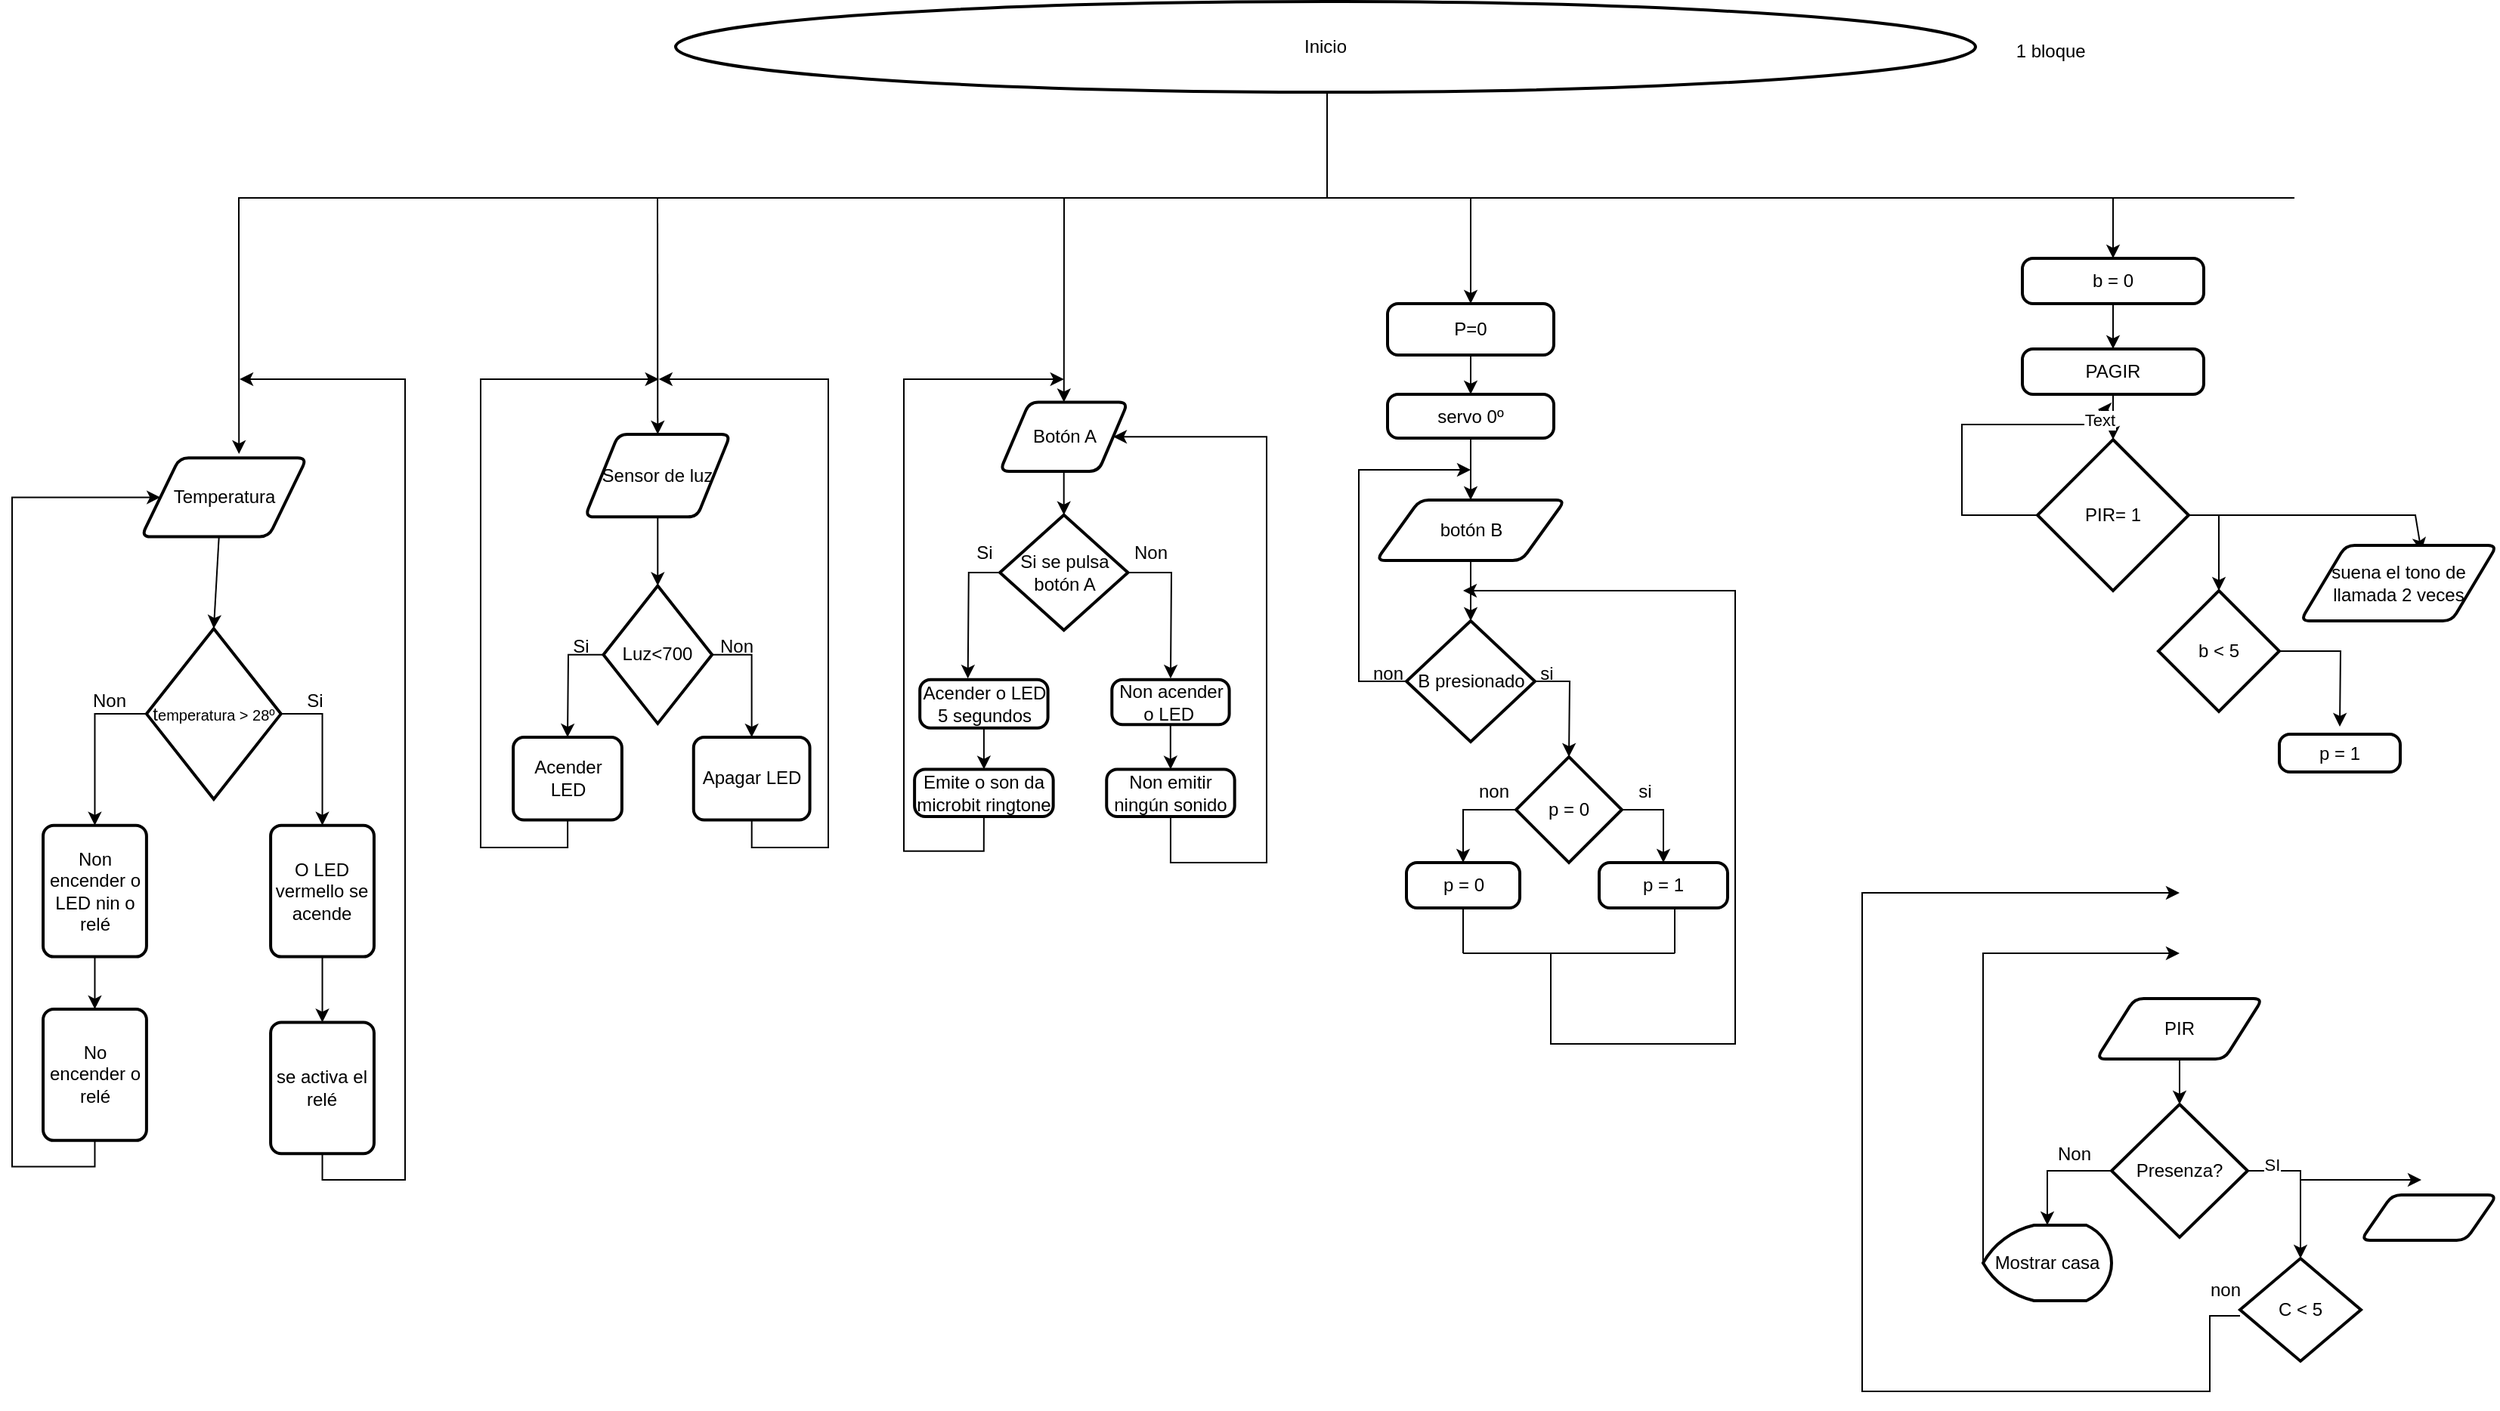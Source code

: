 <mxfile version="26.2.9">
  <diagram id="C5RBs43oDa-KdzZeNtuy" name="Page-1">
    <mxGraphModel dx="1601" dy="825" grid="1" gridSize="10" guides="1" tooltips="1" connect="1" arrows="1" fold="1" page="1" pageScale="1" pageWidth="1654" pageHeight="1169" math="0" shadow="0">
      <root>
        <mxCell id="WIyWlLk6GJQsqaUBKTNV-0" />
        <mxCell id="WIyWlLk6GJQsqaUBKTNV-1" parent="WIyWlLk6GJQsqaUBKTNV-0" />
        <mxCell id="C_lafcNAbofjiIhg2bWq-4" value="" style="endArrow=classic;html=1;rounded=0;entryX=0.59;entryY=-0.05;entryDx=0;entryDy=0;entryPerimeter=0;" parent="WIyWlLk6GJQsqaUBKTNV-1" target="C_lafcNAbofjiIhg2bWq-3" edge="1">
          <mxGeometry width="50" height="50" relative="1" as="geometry">
            <mxPoint x="880" y="130" as="sourcePoint" />
            <mxPoint x="540" y="200" as="targetPoint" />
            <Array as="points">
              <mxPoint x="880" y="200" />
              <mxPoint x="160" y="200" />
            </Array>
          </mxGeometry>
        </mxCell>
        <mxCell id="FZe_mnvvT1CyTuaeCMHh-19" value="" style="endArrow=classic;html=1;rounded=0;entryX=0.5;entryY=0;entryDx=0;entryDy=0;" parent="WIyWlLk6GJQsqaUBKTNV-1" target="FZe_mnvvT1CyTuaeCMHh-3" edge="1">
          <mxGeometry width="50" height="50" relative="1" as="geometry">
            <mxPoint x="437" y="200" as="sourcePoint" />
            <mxPoint x="930" y="150" as="targetPoint" />
            <Array as="points" />
          </mxGeometry>
        </mxCell>
        <mxCell id="FZe_mnvvT1CyTuaeCMHh-20" value="" style="endArrow=classic;html=1;rounded=0;entryX=0.5;entryY=0;entryDx=0;entryDy=0;" parent="WIyWlLk6GJQsqaUBKTNV-1" target="FZe_mnvvT1CyTuaeCMHh-21" edge="1">
          <mxGeometry width="50" height="50" relative="1" as="geometry">
            <mxPoint x="880" y="200" as="sourcePoint" />
            <mxPoint x="1480" y="280" as="targetPoint" />
            <Array as="points">
              <mxPoint x="1520" y="200" />
              <mxPoint x="706" y="200" />
            </Array>
          </mxGeometry>
        </mxCell>
        <mxCell id="FZe_mnvvT1CyTuaeCMHh-30" value="Inicio" style="strokeWidth=2;html=1;shape=mxgraph.flowchart.start_1;whiteSpace=wrap;" parent="WIyWlLk6GJQsqaUBKTNV-1" vertex="1">
          <mxGeometry x="449" y="70" width="860" height="60" as="geometry" />
        </mxCell>
        <mxCell id="u93-jMKzz6fnFQhCB3kw-0" value="" style="group" parent="WIyWlLk6GJQsqaUBKTNV-1" vertex="1" connectable="0">
          <mxGeometry x="10" y="320" width="260" height="530" as="geometry" />
        </mxCell>
        <mxCell id="C_lafcNAbofjiIhg2bWq-3" value="Temperatura" style="shape=parallelogram;html=1;strokeWidth=2;perimeter=parallelogramPerimeter;whiteSpace=wrap;rounded=1;arcSize=12;size=0.23;" parent="u93-jMKzz6fnFQhCB3kw-0" vertex="1">
          <mxGeometry x="85.526" y="52.131" width="109.474" height="52.131" as="geometry" />
        </mxCell>
        <mxCell id="C_lafcNAbofjiIhg2bWq-6" value="t&lt;font style=&quot;font-size: 10px;&quot;&gt;emperatura &amp;gt; 28º&lt;/font&gt;" style="strokeWidth=2;html=1;shape=mxgraph.flowchart.decision;whiteSpace=wrap;" parent="u93-jMKzz6fnFQhCB3kw-0" vertex="1">
          <mxGeometry x="88.947" y="165.082" width="88.947" height="112.951" as="geometry" />
        </mxCell>
        <mxCell id="C_lafcNAbofjiIhg2bWq-7" value="" style="endArrow=classic;html=1;rounded=0;entryX=0.5;entryY=0;entryDx=0;entryDy=0;entryPerimeter=0;exitX=0.469;exitY=1;exitDx=0;exitDy=0;exitPerimeter=0;" parent="u93-jMKzz6fnFQhCB3kw-0" source="C_lafcNAbofjiIhg2bWq-3" target="C_lafcNAbofjiIhg2bWq-6" edge="1">
          <mxGeometry width="50" height="50" relative="1" as="geometry">
            <mxPoint x="321.579" as="sourcePoint" />
            <mxPoint x="355.789" y="-43.443" as="targetPoint" />
          </mxGeometry>
        </mxCell>
        <mxCell id="C_lafcNAbofjiIhg2bWq-8" value="" style="endArrow=classic;html=1;rounded=0;exitX=1;exitY=0.5;exitDx=0;exitDy=0;exitPerimeter=0;" parent="u93-jMKzz6fnFQhCB3kw-0" source="C_lafcNAbofjiIhg2bWq-6" edge="1">
          <mxGeometry width="50" height="50" relative="1" as="geometry">
            <mxPoint x="321.579" y="312.787" as="sourcePoint" />
            <mxPoint x="205.263" y="295.41" as="targetPoint" />
            <Array as="points">
              <mxPoint x="205.263" y="221.557" />
            </Array>
          </mxGeometry>
        </mxCell>
        <mxCell id="C_lafcNAbofjiIhg2bWq-9" value="Si" style="text;html=1;align=center;verticalAlign=middle;resizable=0;points=[];autosize=1;strokeColor=none;fillColor=none;" parent="u93-jMKzz6fnFQhCB3kw-0" vertex="1">
          <mxGeometry x="184.737" y="198.098" width="30" height="30" as="geometry" />
        </mxCell>
        <mxCell id="C_lafcNAbofjiIhg2bWq-10" value="Non" style="text;html=1;align=center;verticalAlign=middle;resizable=0;points=[];autosize=1;strokeColor=none;fillColor=none;" parent="u93-jMKzz6fnFQhCB3kw-0" vertex="1">
          <mxGeometry x="38.947" y="198.098" width="50" height="30" as="geometry" />
        </mxCell>
        <mxCell id="C_lafcNAbofjiIhg2bWq-12" value="O LED vermello se acende" style="rounded=1;whiteSpace=wrap;html=1;absoluteArcSize=1;arcSize=14;strokeWidth=2;" parent="u93-jMKzz6fnFQhCB3kw-0" vertex="1">
          <mxGeometry x="171.053" y="295.41" width="68.421" height="86.885" as="geometry" />
        </mxCell>
        <mxCell id="C_lafcNAbofjiIhg2bWq-13" value="se activa el relé" style="rounded=1;whiteSpace=wrap;html=1;absoluteArcSize=1;arcSize=14;strokeWidth=2;" parent="u93-jMKzz6fnFQhCB3kw-0" vertex="1">
          <mxGeometry x="171.053" y="425.738" width="68.421" height="86.885" as="geometry" />
        </mxCell>
        <mxCell id="C_lafcNAbofjiIhg2bWq-14" value="" style="endArrow=classic;html=1;rounded=0;" parent="u93-jMKzz6fnFQhCB3kw-0" edge="1">
          <mxGeometry width="50" height="50" relative="1" as="geometry">
            <mxPoint x="205.263" y="390.984" as="sourcePoint" />
            <mxPoint x="205.263" y="425.738" as="targetPoint" />
            <Array as="points">
              <mxPoint x="205.263" y="382.295" />
            </Array>
          </mxGeometry>
        </mxCell>
        <mxCell id="C_lafcNAbofjiIhg2bWq-15" value="" style="endArrow=classic;html=1;rounded=0;exitX=0.5;exitY=1;exitDx=0;exitDy=0;" parent="u93-jMKzz6fnFQhCB3kw-0" source="C_lafcNAbofjiIhg2bWq-13" edge="1">
          <mxGeometry width="50" height="50" relative="1" as="geometry">
            <mxPoint x="205.263" y="564.754" as="sourcePoint" />
            <mxPoint x="150.526" as="targetPoint" />
            <Array as="points">
              <mxPoint x="205.263" y="530" />
              <mxPoint x="232.632" y="530" />
              <mxPoint x="260" y="530" />
              <mxPoint x="260" />
            </Array>
          </mxGeometry>
        </mxCell>
        <mxCell id="C_lafcNAbofjiIhg2bWq-16" value="" style="endArrow=classic;html=1;rounded=0;exitX=0;exitY=0.5;exitDx=0;exitDy=0;exitPerimeter=0;entryX=0.5;entryY=0;entryDx=0;entryDy=0;" parent="u93-jMKzz6fnFQhCB3kw-0" source="C_lafcNAbofjiIhg2bWq-6" target="C_lafcNAbofjiIhg2bWq-20" edge="1">
          <mxGeometry width="50" height="50" relative="1" as="geometry">
            <mxPoint x="47.895" y="278.033" as="sourcePoint" />
            <mxPoint x="54.737" y="251.967" as="targetPoint" />
            <Array as="points">
              <mxPoint x="54.737" y="221.557" />
            </Array>
          </mxGeometry>
        </mxCell>
        <mxCell id="C_lafcNAbofjiIhg2bWq-20" value="Non encender o LED nin o relé" style="rounded=1;whiteSpace=wrap;html=1;absoluteArcSize=1;arcSize=14;strokeWidth=2;" parent="u93-jMKzz6fnFQhCB3kw-0" vertex="1">
          <mxGeometry x="20.526" y="295.41" width="68.421" height="86.885" as="geometry" />
        </mxCell>
        <mxCell id="C_lafcNAbofjiIhg2bWq-21" value="" style="endArrow=classic;html=1;rounded=0;entryX=0;entryY=0.5;entryDx=0;entryDy=0;exitX=0.5;exitY=1;exitDx=0;exitDy=0;" parent="u93-jMKzz6fnFQhCB3kw-0" source="FZe_mnvvT1CyTuaeCMHh-0" target="C_lafcNAbofjiIhg2bWq-3" edge="1">
          <mxGeometry width="50" height="50" relative="1" as="geometry">
            <mxPoint x="54.737" y="399.672" as="sourcePoint" />
            <mxPoint x="369.474" y="338.852" as="targetPoint" />
            <Array as="points">
              <mxPoint x="54.737" y="521.311" />
              <mxPoint y="521.311" />
              <mxPoint y="399.672" />
              <mxPoint y="234.59" />
              <mxPoint y="78.197" />
            </Array>
          </mxGeometry>
        </mxCell>
        <mxCell id="FZe_mnvvT1CyTuaeCMHh-0" value="&lt;font style=&quot;vertical-align: inherit;&quot;&gt;&lt;font style=&quot;vertical-align: inherit;&quot;&gt;No encender o relé&lt;/font&gt;&lt;/font&gt;" style="rounded=1;whiteSpace=wrap;html=1;absoluteArcSize=1;arcSize=14;strokeWidth=2;" parent="u93-jMKzz6fnFQhCB3kw-0" vertex="1">
          <mxGeometry x="20.526" y="417.049" width="68.421" height="86.885" as="geometry" />
        </mxCell>
        <mxCell id="FZe_mnvvT1CyTuaeCMHh-1" value="" style="endArrow=classic;html=1;rounded=0;entryX=0.5;entryY=0;entryDx=0;entryDy=0;exitX=0.5;exitY=1;exitDx=0;exitDy=0;" parent="u93-jMKzz6fnFQhCB3kw-0" source="C_lafcNAbofjiIhg2bWq-20" target="FZe_mnvvT1CyTuaeCMHh-0" edge="1">
          <mxGeometry width="50" height="50" relative="1" as="geometry">
            <mxPoint x="51.316" y="382.295" as="sourcePoint" />
            <mxPoint x="85.526" y="338.852" as="targetPoint" />
          </mxGeometry>
        </mxCell>
        <mxCell id="u93-jMKzz6fnFQhCB3kw-1" value="" style="group" parent="WIyWlLk6GJQsqaUBKTNV-1" vertex="1" connectable="0">
          <mxGeometry x="320" y="320" width="230" height="310" as="geometry" />
        </mxCell>
        <mxCell id="FZe_mnvvT1CyTuaeCMHh-3" value="&lt;font style=&quot;vertical-align: inherit;&quot;&gt;&lt;font style=&quot;vertical-align: inherit;&quot;&gt;Sensor de luz&lt;/font&gt;&lt;/font&gt;" style="shape=parallelogram;html=1;strokeWidth=2;perimeter=parallelogramPerimeter;whiteSpace=wrap;rounded=1;arcSize=12;size=0.23;" parent="u93-jMKzz6fnFQhCB3kw-1" vertex="1">
          <mxGeometry x="69" y="36.471" width="96.312" height="54.706" as="geometry" />
        </mxCell>
        <mxCell id="FZe_mnvvT1CyTuaeCMHh-8" style="edgeStyle=orthogonalEdgeStyle;rounded=0;orthogonalLoop=1;jettySize=auto;html=1;entryX=0.5;entryY=0;entryDx=0;entryDy=0;" parent="u93-jMKzz6fnFQhCB3kw-1" source="FZe_mnvvT1CyTuaeCMHh-6" target="FZe_mnvvT1CyTuaeCMHh-10" edge="1">
          <mxGeometry relative="1" as="geometry">
            <mxPoint x="186.875" y="237.059" as="targetPoint" />
            <Array as="points">
              <mxPoint x="179.688" y="182.353" />
            </Array>
          </mxGeometry>
        </mxCell>
        <mxCell id="FZe_mnvvT1CyTuaeCMHh-9" style="edgeStyle=orthogonalEdgeStyle;rounded=0;orthogonalLoop=1;jettySize=auto;html=1;" parent="u93-jMKzz6fnFQhCB3kw-1" source="FZe_mnvvT1CyTuaeCMHh-6" edge="1">
          <mxGeometry relative="1" as="geometry">
            <mxPoint x="57.5" y="237.059" as="targetPoint" />
          </mxGeometry>
        </mxCell>
        <mxCell id="FZe_mnvvT1CyTuaeCMHh-6" value="&lt;font style=&quot;vertical-align: inherit;&quot;&gt;&lt;font style=&quot;vertical-align: inherit;&quot;&gt;Luz&amp;lt;700&lt;/font&gt;&lt;/font&gt;" style="strokeWidth=2;html=1;shape=mxgraph.flowchart.decision;whiteSpace=wrap;" parent="u93-jMKzz6fnFQhCB3kw-1" vertex="1">
          <mxGeometry x="81.219" y="136.765" width="71.875" height="91.176" as="geometry" />
        </mxCell>
        <mxCell id="FZe_mnvvT1CyTuaeCMHh-7" style="edgeStyle=orthogonalEdgeStyle;rounded=0;orthogonalLoop=1;jettySize=auto;html=1;entryX=0.5;entryY=0;entryDx=0;entryDy=0;entryPerimeter=0;" parent="u93-jMKzz6fnFQhCB3kw-1" source="FZe_mnvvT1CyTuaeCMHh-3" target="FZe_mnvvT1CyTuaeCMHh-6" edge="1">
          <mxGeometry relative="1" as="geometry" />
        </mxCell>
        <mxCell id="FZe_mnvvT1CyTuaeCMHh-16" style="edgeStyle=orthogonalEdgeStyle;rounded=0;orthogonalLoop=1;jettySize=auto;html=1;" parent="u93-jMKzz6fnFQhCB3kw-1" source="FZe_mnvvT1CyTuaeCMHh-10" edge="1">
          <mxGeometry relative="1" as="geometry">
            <mxPoint x="117.875" as="targetPoint" />
            <Array as="points">
              <mxPoint x="179.688" y="310" />
              <mxPoint x="230" y="310" />
              <mxPoint x="230" />
            </Array>
          </mxGeometry>
        </mxCell>
        <mxCell id="FZe_mnvvT1CyTuaeCMHh-10" value="&lt;font style=&quot;vertical-align: inherit;&quot;&gt;&lt;font style=&quot;vertical-align: inherit;&quot;&gt;Apagar LED&lt;/font&gt;&lt;/font&gt;" style="rounded=1;whiteSpace=wrap;html=1;absoluteArcSize=1;arcSize=14;strokeWidth=2;" parent="u93-jMKzz6fnFQhCB3kw-1" vertex="1">
          <mxGeometry x="140.875" y="237.059" width="76.906" height="54.706" as="geometry" />
        </mxCell>
        <mxCell id="FZe_mnvvT1CyTuaeCMHh-18" style="edgeStyle=orthogonalEdgeStyle;rounded=0;orthogonalLoop=1;jettySize=auto;html=1;" parent="u93-jMKzz6fnFQhCB3kw-1" source="FZe_mnvvT1CyTuaeCMHh-11" edge="1">
          <mxGeometry relative="1" as="geometry">
            <mxPoint x="117.875" as="targetPoint" />
            <Array as="points">
              <mxPoint x="57.5" y="310" />
              <mxPoint y="310" />
              <mxPoint />
            </Array>
          </mxGeometry>
        </mxCell>
        <mxCell id="FZe_mnvvT1CyTuaeCMHh-11" value="&lt;font style=&quot;vertical-align: inherit;&quot;&gt;&lt;font style=&quot;vertical-align: inherit;&quot;&gt;Acender LED&lt;/font&gt;&lt;/font&gt;" style="rounded=1;whiteSpace=wrap;html=1;absoluteArcSize=1;arcSize=14;strokeWidth=2;" parent="u93-jMKzz6fnFQhCB3kw-1" vertex="1">
          <mxGeometry x="21.562" y="237.059" width="71.875" height="54.706" as="geometry" />
        </mxCell>
        <mxCell id="FZe_mnvvT1CyTuaeCMHh-12" value="&lt;font style=&quot;vertical-align: inherit;&quot;&gt;&lt;font style=&quot;vertical-align: inherit;&quot;&gt;Non&lt;/font&gt;&lt;/font&gt;" style="text;html=1;align=center;verticalAlign=middle;resizable=0;points=[];autosize=1;strokeColor=none;fillColor=none;" parent="u93-jMKzz6fnFQhCB3kw-1" vertex="1">
          <mxGeometry x="143.75" y="162.294" width="50" height="30" as="geometry" />
        </mxCell>
        <mxCell id="FZe_mnvvT1CyTuaeCMHh-13" value="&lt;font style=&quot;vertical-align: inherit;&quot;&gt;&lt;font style=&quot;vertical-align: inherit;&quot;&gt;Si&lt;/font&gt;&lt;/font&gt;" style="text;html=1;align=center;verticalAlign=middle;resizable=0;points=[];autosize=1;strokeColor=none;fillColor=none;" parent="u93-jMKzz6fnFQhCB3kw-1" vertex="1">
          <mxGeometry x="51.224" y="162.294" width="30" height="30" as="geometry" />
        </mxCell>
        <mxCell id="u93-jMKzz6fnFQhCB3kw-2" value="" style="group" parent="WIyWlLk6GJQsqaUBKTNV-1" vertex="1" connectable="0">
          <mxGeometry x="600" y="320" width="240" height="320" as="geometry" />
        </mxCell>
        <mxCell id="FZe_mnvvT1CyTuaeCMHh-21" value="Botón A" style="shape=parallelogram;html=1;strokeWidth=2;perimeter=parallelogramPerimeter;whiteSpace=wrap;rounded=1;arcSize=12;size=0.23;" parent="u93-jMKzz6fnFQhCB3kw-2" vertex="1">
          <mxGeometry x="63.529" y="15.238" width="84.706" height="45.714" as="geometry" />
        </mxCell>
        <mxCell id="FZe_mnvvT1CyTuaeCMHh-28" style="edgeStyle=orthogonalEdgeStyle;rounded=0;orthogonalLoop=1;jettySize=auto;html=1;" parent="u93-jMKzz6fnFQhCB3kw-2" source="FZe_mnvvT1CyTuaeCMHh-23" target="FZe_mnvvT1CyTuaeCMHh-24" edge="1">
          <mxGeometry relative="1" as="geometry" />
        </mxCell>
        <mxCell id="FZe_mnvvT1CyTuaeCMHh-23" value="Acender o LED 5 segundos" style="rounded=1;whiteSpace=wrap;html=1;absoluteArcSize=1;arcSize=14;strokeWidth=2;" parent="u93-jMKzz6fnFQhCB3kw-2" vertex="1">
          <mxGeometry x="10.588" y="198.857" width="84.706" height="32" as="geometry" />
        </mxCell>
        <mxCell id="Dsi8gf4IHQBdh5bA3h0h-10" style="edgeStyle=orthogonalEdgeStyle;rounded=0;orthogonalLoop=1;jettySize=auto;html=1;exitX=0.5;exitY=1;exitDx=0;exitDy=0;" parent="u93-jMKzz6fnFQhCB3kw-2" source="FZe_mnvvT1CyTuaeCMHh-24" edge="1">
          <mxGeometry relative="1" as="geometry">
            <mxPoint x="105.882" as="targetPoint" />
            <Array as="points">
              <mxPoint x="52.941" y="312.381" />
              <mxPoint y="312.381" />
              <mxPoint />
              <mxPoint x="73.412" />
            </Array>
          </mxGeometry>
        </mxCell>
        <mxCell id="FZe_mnvvT1CyTuaeCMHh-24" value="Emite o son da microbit ringtone" style="rounded=1;whiteSpace=wrap;html=1;absoluteArcSize=1;arcSize=14;strokeWidth=2;" parent="u93-jMKzz6fnFQhCB3kw-2" vertex="1">
          <mxGeometry x="7.059" y="258.286" width="91.765" height="31.238" as="geometry" />
        </mxCell>
        <mxCell id="Dsi8gf4IHQBdh5bA3h0h-1" style="edgeStyle=orthogonalEdgeStyle;rounded=0;orthogonalLoop=1;jettySize=auto;html=1;" parent="u93-jMKzz6fnFQhCB3kw-2" source="Dsi8gf4IHQBdh5bA3h0h-0" edge="1">
          <mxGeometry relative="1" as="geometry">
            <mxPoint x="176.471" y="198.095" as="targetPoint" />
          </mxGeometry>
        </mxCell>
        <mxCell id="Dsi8gf4IHQBdh5bA3h0h-5" style="edgeStyle=orthogonalEdgeStyle;rounded=0;orthogonalLoop=1;jettySize=auto;html=1;" parent="u93-jMKzz6fnFQhCB3kw-2" source="Dsi8gf4IHQBdh5bA3h0h-0" edge="1">
          <mxGeometry relative="1" as="geometry">
            <mxPoint x="42.353" y="198.095" as="targetPoint" />
          </mxGeometry>
        </mxCell>
        <mxCell id="Dsi8gf4IHQBdh5bA3h0h-0" value="Si se pulsa botón A" style="strokeWidth=2;html=1;shape=mxgraph.flowchart.decision;whiteSpace=wrap;" parent="u93-jMKzz6fnFQhCB3kw-2" vertex="1">
          <mxGeometry x="63.529" y="89.905" width="84.706" height="76.19" as="geometry" />
        </mxCell>
        <mxCell id="Dsi8gf4IHQBdh5bA3h0h-3" value="Si" style="text;html=1;align=center;verticalAlign=middle;resizable=0;points=[];autosize=1;strokeColor=none;fillColor=none;" parent="u93-jMKzz6fnFQhCB3kw-2" vertex="1">
          <mxGeometry x="37.943" y="100.002" width="30" height="30" as="geometry" />
        </mxCell>
        <mxCell id="Dsi8gf4IHQBdh5bA3h0h-4" value="Non" style="text;html=1;align=center;verticalAlign=middle;resizable=0;points=[];autosize=1;strokeColor=none;fillColor=none;" parent="u93-jMKzz6fnFQhCB3kw-2" vertex="1">
          <mxGeometry x="137.646" y="100.002" width="50" height="30" as="geometry" />
        </mxCell>
        <mxCell id="Dsi8gf4IHQBdh5bA3h0h-8" style="edgeStyle=orthogonalEdgeStyle;rounded=0;orthogonalLoop=1;jettySize=auto;html=1;entryX=0.5;entryY=0;entryDx=0;entryDy=0;" parent="u93-jMKzz6fnFQhCB3kw-2" source="Dsi8gf4IHQBdh5bA3h0h-6" target="Dsi8gf4IHQBdh5bA3h0h-7" edge="1">
          <mxGeometry relative="1" as="geometry" />
        </mxCell>
        <mxCell id="Dsi8gf4IHQBdh5bA3h0h-6" value="Non acender o LED&amp;nbsp;" style="rounded=1;whiteSpace=wrap;html=1;absoluteArcSize=1;arcSize=14;strokeWidth=2;" parent="u93-jMKzz6fnFQhCB3kw-2" vertex="1">
          <mxGeometry x="137.647" y="198.857" width="77.647" height="29.714" as="geometry" />
        </mxCell>
        <mxCell id="Dsi8gf4IHQBdh5bA3h0h-7" value="Non emitir ningún sonido" style="rounded=1;whiteSpace=wrap;html=1;absoluteArcSize=1;arcSize=14;strokeWidth=2;" parent="u93-jMKzz6fnFQhCB3kw-2" vertex="1">
          <mxGeometry x="134.118" y="258.286" width="84.706" height="31.238" as="geometry" />
        </mxCell>
        <mxCell id="Dsi8gf4IHQBdh5bA3h0h-9" style="edgeStyle=orthogonalEdgeStyle;rounded=0;orthogonalLoop=1;jettySize=auto;html=1;entryX=0.5;entryY=0;entryDx=0;entryDy=0;entryPerimeter=0;" parent="u93-jMKzz6fnFQhCB3kw-2" source="FZe_mnvvT1CyTuaeCMHh-21" target="Dsi8gf4IHQBdh5bA3h0h-0" edge="1">
          <mxGeometry relative="1" as="geometry" />
        </mxCell>
        <mxCell id="Dsi8gf4IHQBdh5bA3h0h-11" value="" style="endArrow=classic;html=1;rounded=0;entryX=1;entryY=0.5;entryDx=0;entryDy=0;" parent="u93-jMKzz6fnFQhCB3kw-2" target="FZe_mnvvT1CyTuaeCMHh-21" edge="1">
          <mxGeometry width="50" height="50" relative="1" as="geometry">
            <mxPoint x="176.471" y="289.524" as="sourcePoint" />
            <mxPoint x="211.765" y="251.429" as="targetPoint" />
            <Array as="points">
              <mxPoint x="176.471" y="320" />
              <mxPoint x="240.0" y="320" />
              <mxPoint x="240.0" y="198.095" />
              <mxPoint x="240.0" y="38.095" />
            </Array>
          </mxGeometry>
        </mxCell>
        <mxCell id="W4NPOgVsrDa2YRoiuGQa-29" value="1 bloque&amp;nbsp;" style="text;html=1;align=center;verticalAlign=middle;resizable=0;points=[];autosize=1;strokeColor=none;fillColor=none;" parent="WIyWlLk6GJQsqaUBKTNV-1" vertex="1">
          <mxGeometry x="1325" y="88" width="70" height="30" as="geometry" />
        </mxCell>
        <mxCell id="As3NNHCOp14CXFXTtC2F-1" value="" style="endArrow=classic;html=1;rounded=0;entryX=0.5;entryY=0;entryDx=0;entryDy=0;" edge="1" parent="WIyWlLk6GJQsqaUBKTNV-1" target="As3NNHCOp14CXFXTtC2F-2">
          <mxGeometry width="50" height="50" relative="1" as="geometry">
            <mxPoint x="975" y="200" as="sourcePoint" />
            <mxPoint x="1040" y="250" as="targetPoint" />
          </mxGeometry>
        </mxCell>
        <mxCell id="As3NNHCOp14CXFXTtC2F-33" value="" style="group" vertex="1" connectable="0" parent="WIyWlLk6GJQsqaUBKTNV-1">
          <mxGeometry x="900" y="270" width="250" height="490" as="geometry" />
        </mxCell>
        <mxCell id="As3NNHCOp14CXFXTtC2F-2" value="&lt;font style=&quot;vertical-align: inherit;&quot;&gt;&lt;font style=&quot;vertical-align: inherit;&quot;&gt;P=0&lt;/font&gt;&lt;/font&gt;" style="rounded=1;whiteSpace=wrap;html=1;absoluteArcSize=1;arcSize=14;strokeWidth=2;" vertex="1" parent="As3NNHCOp14CXFXTtC2F-33">
          <mxGeometry x="20" width="110" height="34" as="geometry" />
        </mxCell>
        <mxCell id="As3NNHCOp14CXFXTtC2F-11" style="edgeStyle=orthogonalEdgeStyle;rounded=0;orthogonalLoop=1;jettySize=auto;html=1;entryX=0.5;entryY=0;entryDx=0;entryDy=0;" edge="1" parent="As3NNHCOp14CXFXTtC2F-33" source="As3NNHCOp14CXFXTtC2F-3" target="As3NNHCOp14CXFXTtC2F-6">
          <mxGeometry relative="1" as="geometry" />
        </mxCell>
        <mxCell id="As3NNHCOp14CXFXTtC2F-3" value="&lt;font style=&quot;vertical-align: inherit;&quot;&gt;&lt;font style=&quot;vertical-align: inherit;&quot;&gt;servo 0º&lt;/font&gt;&lt;/font&gt;" style="rounded=1;whiteSpace=wrap;html=1;absoluteArcSize=1;arcSize=14;strokeWidth=2;" vertex="1" parent="As3NNHCOp14CXFXTtC2F-33">
          <mxGeometry x="20" y="60" width="110" height="29" as="geometry" />
        </mxCell>
        <mxCell id="As3NNHCOp14CXFXTtC2F-4" value="" style="endArrow=classic;html=1;rounded=0;exitX=0.5;exitY=1;exitDx=0;exitDy=0;entryX=0.5;entryY=0;entryDx=0;entryDy=0;" edge="1" parent="As3NNHCOp14CXFXTtC2F-33" source="As3NNHCOp14CXFXTtC2F-2" target="As3NNHCOp14CXFXTtC2F-3">
          <mxGeometry width="50" height="50" relative="1" as="geometry">
            <mxPoint x="250" y="-10" as="sourcePoint" />
            <mxPoint x="80" y="-20" as="targetPoint" />
          </mxGeometry>
        </mxCell>
        <mxCell id="As3NNHCOp14CXFXTtC2F-8" style="edgeStyle=orthogonalEdgeStyle;rounded=0;orthogonalLoop=1;jettySize=auto;html=1;" edge="1" parent="As3NNHCOp14CXFXTtC2F-33" source="As3NNHCOp14CXFXTtC2F-6" target="As3NNHCOp14CXFXTtC2F-7">
          <mxGeometry relative="1" as="geometry" />
        </mxCell>
        <mxCell id="As3NNHCOp14CXFXTtC2F-6" value="&lt;font style=&quot;vertical-align: inherit;&quot;&gt;&lt;font style=&quot;vertical-align: inherit;&quot;&gt;botón B&lt;/font&gt;&lt;/font&gt;" style="shape=parallelogram;html=1;strokeWidth=2;perimeter=parallelogramPerimeter;whiteSpace=wrap;rounded=1;arcSize=12;size=0.23;" vertex="1" parent="As3NNHCOp14CXFXTtC2F-33">
          <mxGeometry x="12.5" y="130" width="125" height="40" as="geometry" />
        </mxCell>
        <mxCell id="As3NNHCOp14CXFXTtC2F-13" style="edgeStyle=orthogonalEdgeStyle;rounded=0;orthogonalLoop=1;jettySize=auto;html=1;" edge="1" parent="As3NNHCOp14CXFXTtC2F-33" source="As3NNHCOp14CXFXTtC2F-7">
          <mxGeometry relative="1" as="geometry">
            <mxPoint x="140" y="300" as="targetPoint" />
          </mxGeometry>
        </mxCell>
        <mxCell id="As3NNHCOp14CXFXTtC2F-31" style="edgeStyle=orthogonalEdgeStyle;rounded=0;orthogonalLoop=1;jettySize=auto;html=1;" edge="1" parent="As3NNHCOp14CXFXTtC2F-33" source="As3NNHCOp14CXFXTtC2F-7">
          <mxGeometry relative="1" as="geometry">
            <mxPoint x="75" y="110" as="targetPoint" />
            <Array as="points">
              <mxPoint x="1" y="250" />
            </Array>
          </mxGeometry>
        </mxCell>
        <mxCell id="As3NNHCOp14CXFXTtC2F-7" value="&lt;font style=&quot;vertical-align: inherit;&quot;&gt;&lt;font style=&quot;vertical-align: inherit;&quot;&gt;B presionado&lt;/font&gt;&lt;/font&gt;" style="strokeWidth=2;html=1;shape=mxgraph.flowchart.decision;whiteSpace=wrap;" vertex="1" parent="As3NNHCOp14CXFXTtC2F-33">
          <mxGeometry x="32.5" y="210" width="85" height="80" as="geometry" />
        </mxCell>
        <mxCell id="As3NNHCOp14CXFXTtC2F-14" value="&lt;font style=&quot;vertical-align: inherit;&quot;&gt;&lt;font style=&quot;vertical-align: inherit;&quot;&gt;&lt;font style=&quot;vertical-align: inherit;&quot;&gt;&lt;font style=&quot;vertical-align: inherit;&quot;&gt;si&lt;/font&gt;&lt;/font&gt;&lt;/font&gt;&lt;/font&gt;" style="text;html=1;align=center;verticalAlign=middle;resizable=0;points=[];autosize=1;strokeColor=none;fillColor=none;" vertex="1" parent="As3NNHCOp14CXFXTtC2F-33">
          <mxGeometry x="110" y="230" width="30" height="30" as="geometry" />
        </mxCell>
        <mxCell id="As3NNHCOp14CXFXTtC2F-24" style="edgeStyle=orthogonalEdgeStyle;rounded=0;orthogonalLoop=1;jettySize=auto;html=1;entryX=0.5;entryY=0;entryDx=0;entryDy=0;exitX=0;exitY=0.5;exitDx=0;exitDy=0;exitPerimeter=0;" edge="1" parent="As3NNHCOp14CXFXTtC2F-33" source="As3NNHCOp14CXFXTtC2F-16" target="As3NNHCOp14CXFXTtC2F-23">
          <mxGeometry relative="1" as="geometry">
            <Array as="points">
              <mxPoint x="70" y="335" />
            </Array>
          </mxGeometry>
        </mxCell>
        <mxCell id="As3NNHCOp14CXFXTtC2F-16" value="&lt;font style=&quot;vertical-align: inherit;&quot;&gt;&lt;font style=&quot;vertical-align: inherit;&quot;&gt;p = 0&lt;/font&gt;&lt;/font&gt;" style="strokeWidth=2;html=1;shape=mxgraph.flowchart.decision;whiteSpace=wrap;" vertex="1" parent="As3NNHCOp14CXFXTtC2F-33">
          <mxGeometry x="105" y="300" width="70" height="70" as="geometry" />
        </mxCell>
        <mxCell id="As3NNHCOp14CXFXTtC2F-19" value="&lt;font style=&quot;vertical-align: inherit;&quot;&gt;&lt;font style=&quot;vertical-align: inherit;&quot;&gt;&lt;font style=&quot;vertical-align: inherit;&quot;&gt;&lt;font style=&quot;vertical-align: inherit;&quot;&gt;&lt;font style=&quot;vertical-align: inherit;&quot;&gt;&lt;font style=&quot;vertical-align: inherit;&quot;&gt;p = 1&lt;/font&gt;&lt;/font&gt;&lt;/font&gt;&lt;/font&gt;&lt;/font&gt;&lt;/font&gt;" style="rounded=1;whiteSpace=wrap;html=1;absoluteArcSize=1;arcSize=14;strokeWidth=2;" vertex="1" parent="As3NNHCOp14CXFXTtC2F-33">
          <mxGeometry x="160" y="370" width="85" height="30" as="geometry" />
        </mxCell>
        <mxCell id="As3NNHCOp14CXFXTtC2F-22" style="edgeStyle=orthogonalEdgeStyle;rounded=0;orthogonalLoop=1;jettySize=auto;html=1;exitX=1;exitY=0.5;exitDx=0;exitDy=0;exitPerimeter=0;entryX=0.5;entryY=0;entryDx=0;entryDy=0;" edge="1" parent="As3NNHCOp14CXFXTtC2F-33" source="As3NNHCOp14CXFXTtC2F-16" target="As3NNHCOp14CXFXTtC2F-19">
          <mxGeometry relative="1" as="geometry">
            <mxPoint x="200" y="360" as="targetPoint" />
          </mxGeometry>
        </mxCell>
        <mxCell id="As3NNHCOp14CXFXTtC2F-23" value="&lt;font style=&quot;vertical-align: inherit;&quot;&gt;&lt;font style=&quot;vertical-align: inherit;&quot;&gt;p = 0&lt;/font&gt;&lt;/font&gt;" style="rounded=1;whiteSpace=wrap;html=1;absoluteArcSize=1;arcSize=14;strokeWidth=2;" vertex="1" parent="As3NNHCOp14CXFXTtC2F-33">
          <mxGeometry x="32.5" y="370" width="75" height="30" as="geometry" />
        </mxCell>
        <mxCell id="As3NNHCOp14CXFXTtC2F-25" value="&lt;font style=&quot;vertical-align: inherit;&quot;&gt;&lt;font style=&quot;vertical-align: inherit;&quot;&gt;si&lt;/font&gt;&lt;/font&gt;" style="text;html=1;align=center;verticalAlign=middle;resizable=0;points=[];autosize=1;strokeColor=none;fillColor=none;" vertex="1" parent="As3NNHCOp14CXFXTtC2F-33">
          <mxGeometry x="175" y="308" width="30" height="30" as="geometry" />
        </mxCell>
        <mxCell id="As3NNHCOp14CXFXTtC2F-26" value="&lt;font style=&quot;vertical-align: inherit;&quot;&gt;&lt;font style=&quot;vertical-align: inherit;&quot;&gt;non&lt;/font&gt;&lt;/font&gt;" style="text;html=1;align=center;verticalAlign=middle;resizable=0;points=[];autosize=1;strokeColor=none;fillColor=none;" vertex="1" parent="As3NNHCOp14CXFXTtC2F-33">
          <mxGeometry x="70" y="308" width="40" height="30" as="geometry" />
        </mxCell>
        <mxCell id="As3NNHCOp14CXFXTtC2F-27" value="" style="endArrow=none;html=1;rounded=0;" edge="1" parent="As3NNHCOp14CXFXTtC2F-33">
          <mxGeometry width="50" height="50" relative="1" as="geometry">
            <mxPoint x="70" y="430" as="sourcePoint" />
            <mxPoint x="70" y="400" as="targetPoint" />
          </mxGeometry>
        </mxCell>
        <mxCell id="As3NNHCOp14CXFXTtC2F-28" value="" style="endArrow=none;html=1;rounded=0;" edge="1" parent="As3NNHCOp14CXFXTtC2F-33">
          <mxGeometry width="50" height="50" relative="1" as="geometry">
            <mxPoint x="210" y="430" as="sourcePoint" />
            <mxPoint x="210" y="400" as="targetPoint" />
          </mxGeometry>
        </mxCell>
        <mxCell id="As3NNHCOp14CXFXTtC2F-29" value="" style="endArrow=none;html=1;rounded=0;" edge="1" parent="As3NNHCOp14CXFXTtC2F-33">
          <mxGeometry width="50" height="50" relative="1" as="geometry">
            <mxPoint x="70" y="430" as="sourcePoint" />
            <mxPoint x="210" y="430" as="targetPoint" />
          </mxGeometry>
        </mxCell>
        <mxCell id="As3NNHCOp14CXFXTtC2F-30" value="" style="endArrow=classic;html=1;rounded=0;" edge="1" parent="As3NNHCOp14CXFXTtC2F-33">
          <mxGeometry width="50" height="50" relative="1" as="geometry">
            <mxPoint x="128" y="430" as="sourcePoint" />
            <mxPoint x="70" y="190" as="targetPoint" />
            <Array as="points">
              <mxPoint x="128" y="490" />
              <mxPoint x="250" y="490" />
              <mxPoint x="250" y="190" />
            </Array>
          </mxGeometry>
        </mxCell>
        <mxCell id="As3NNHCOp14CXFXTtC2F-32" value="&lt;font style=&quot;vertical-align: inherit;&quot;&gt;&lt;font style=&quot;vertical-align: inherit;&quot;&gt;non&lt;/font&gt;&lt;/font&gt;" style="text;html=1;align=center;verticalAlign=middle;resizable=0;points=[];autosize=1;strokeColor=none;fillColor=none;" vertex="1" parent="As3NNHCOp14CXFXTtC2F-33">
          <mxGeometry y="230" width="40" height="30" as="geometry" />
        </mxCell>
        <mxCell id="W4NPOgVsrDa2YRoiuGQa-5" value="&lt;font style=&quot;vertical-align: inherit;&quot;&gt;&lt;font style=&quot;vertical-align: inherit;&quot;&gt;b = 0&lt;/font&gt;&lt;/font&gt;" style="rounded=1;whiteSpace=wrap;html=1;absoluteArcSize=1;arcSize=14;strokeWidth=2;" parent="WIyWlLk6GJQsqaUBKTNV-1" vertex="1">
          <mxGeometry x="1340" y="240" width="120" height="30" as="geometry" />
        </mxCell>
        <mxCell id="As3NNHCOp14CXFXTtC2F-34" value="" style="group" vertex="1" connectable="0" parent="WIyWlLk6GJQsqaUBKTNV-1">
          <mxGeometry x="1314" y="670" width="340" height="332" as="geometry" />
        </mxCell>
        <mxCell id="W4NPOgVsrDa2YRoiuGQa-12" value="" style="group" parent="As3NNHCOp14CXFXTtC2F-34" vertex="1" connectable="0">
          <mxGeometry width="270" height="332" as="geometry" />
        </mxCell>
        <mxCell id="W4NPOgVsrDa2YRoiuGQa-24" style="edgeStyle=orthogonalEdgeStyle;rounded=0;orthogonalLoop=1;jettySize=auto;html=1;exitX=0.5;exitY=1;exitDx=0;exitDy=0;" parent="W4NPOgVsrDa2YRoiuGQa-12" source="W4NPOgVsrDa2YRoiuGQa-6" edge="1">
          <mxGeometry relative="1" as="geometry">
            <mxPoint x="130" y="130" as="targetPoint" />
          </mxGeometry>
        </mxCell>
        <mxCell id="W4NPOgVsrDa2YRoiuGQa-6" value="PIR" style="shape=parallelogram;html=1;strokeWidth=2;perimeter=parallelogramPerimeter;whiteSpace=wrap;rounded=1;arcSize=12;size=0.23;" parent="W4NPOgVsrDa2YRoiuGQa-12" vertex="1">
          <mxGeometry x="75" y="60" width="110" height="40" as="geometry" />
        </mxCell>
        <mxCell id="W4NPOgVsrDa2YRoiuGQa-7" value="Presenza?" style="strokeWidth=2;html=1;shape=mxgraph.flowchart.decision;whiteSpace=wrap;" parent="W4NPOgVsrDa2YRoiuGQa-12" vertex="1">
          <mxGeometry x="85" y="130" width="90" height="88" as="geometry" />
        </mxCell>
        <mxCell id="W4NPOgVsrDa2YRoiuGQa-26" style="edgeStyle=orthogonalEdgeStyle;rounded=0;orthogonalLoop=1;jettySize=auto;html=1;exitX=0;exitY=0.5;exitDx=0;exitDy=0;exitPerimeter=0;" parent="W4NPOgVsrDa2YRoiuGQa-12" source="W4NPOgVsrDa2YRoiuGQa-8" edge="1">
          <mxGeometry relative="1" as="geometry">
            <mxPoint x="130" y="30" as="targetPoint" />
            <Array as="points">
              <mxPoint y="30" />
              <mxPoint x="121" y="30" />
            </Array>
          </mxGeometry>
        </mxCell>
        <mxCell id="W4NPOgVsrDa2YRoiuGQa-8" value="Mostrar casa" style="strokeWidth=2;html=1;shape=mxgraph.flowchart.display;whiteSpace=wrap;" parent="W4NPOgVsrDa2YRoiuGQa-12" vertex="1">
          <mxGeometry y="210" width="85" height="50" as="geometry" />
        </mxCell>
        <mxCell id="W4NPOgVsrDa2YRoiuGQa-10" style="edgeStyle=orthogonalEdgeStyle;rounded=0;orthogonalLoop=1;jettySize=auto;html=1;exitX=0;exitY=0.5;exitDx=0;exitDy=0;exitPerimeter=0;entryX=0.5;entryY=0;entryDx=0;entryDy=0;entryPerimeter=0;" parent="W4NPOgVsrDa2YRoiuGQa-12" source="W4NPOgVsrDa2YRoiuGQa-7" target="W4NPOgVsrDa2YRoiuGQa-8" edge="1">
          <mxGeometry relative="1" as="geometry" />
        </mxCell>
        <mxCell id="W4NPOgVsrDa2YRoiuGQa-11" value="Non" style="text;html=1;align=center;verticalAlign=middle;resizable=0;points=[];autosize=1;strokeColor=none;fillColor=none;" parent="W4NPOgVsrDa2YRoiuGQa-12" vertex="1">
          <mxGeometry x="35" y="148" width="50" height="30" as="geometry" />
        </mxCell>
        <mxCell id="W4NPOgVsrDa2YRoiuGQa-13" value="C &amp;lt; 5" style="strokeWidth=2;html=1;shape=mxgraph.flowchart.decision;whiteSpace=wrap;" parent="W4NPOgVsrDa2YRoiuGQa-12" vertex="1">
          <mxGeometry x="170" y="232" width="80" height="68" as="geometry" />
        </mxCell>
        <mxCell id="W4NPOgVsrDa2YRoiuGQa-14" style="edgeStyle=orthogonalEdgeStyle;rounded=0;orthogonalLoop=1;jettySize=auto;html=1;exitX=1;exitY=0.5;exitDx=0;exitDy=0;exitPerimeter=0;entryX=0.5;entryY=0;entryDx=0;entryDy=0;entryPerimeter=0;" parent="W4NPOgVsrDa2YRoiuGQa-12" source="W4NPOgVsrDa2YRoiuGQa-7" target="W4NPOgVsrDa2YRoiuGQa-13" edge="1">
          <mxGeometry relative="1" as="geometry" />
        </mxCell>
        <mxCell id="W4NPOgVsrDa2YRoiuGQa-27" value="SI" style="edgeLabel;html=1;align=center;verticalAlign=middle;resizable=0;points=[];" parent="W4NPOgVsrDa2YRoiuGQa-14" vertex="1" connectable="0">
          <mxGeometry x="-0.656" y="4" relative="1" as="geometry">
            <mxPoint as="offset" />
          </mxGeometry>
        </mxCell>
        <mxCell id="W4NPOgVsrDa2YRoiuGQa-25" value="" style="endArrow=classic;html=1;rounded=0;" parent="W4NPOgVsrDa2YRoiuGQa-12" edge="1">
          <mxGeometry width="50" height="50" relative="1" as="geometry">
            <mxPoint x="170" y="270" as="sourcePoint" />
            <mxPoint x="130" y="-10" as="targetPoint" />
            <Array as="points">
              <mxPoint x="150" y="270" />
              <mxPoint x="150" y="320" />
              <mxPoint x="-80" y="320" />
              <mxPoint x="-80" y="-10" />
            </Array>
          </mxGeometry>
        </mxCell>
        <mxCell id="W4NPOgVsrDa2YRoiuGQa-30" value="" style="endArrow=classic;html=1;rounded=0;" parent="W4NPOgVsrDa2YRoiuGQa-12" edge="1">
          <mxGeometry width="50" height="50" relative="1" as="geometry">
            <mxPoint x="210" y="180" as="sourcePoint" />
            <mxPoint x="290" y="180" as="targetPoint" />
          </mxGeometry>
        </mxCell>
        <mxCell id="W4NPOgVsrDa2YRoiuGQa-28" value="non" style="text;html=1;align=center;verticalAlign=middle;resizable=0;points=[];autosize=1;strokeColor=none;fillColor=none;" parent="As3NNHCOp14CXFXTtC2F-34" vertex="1">
          <mxGeometry x="140" y="238" width="40" height="30" as="geometry" />
        </mxCell>
        <mxCell id="W4NPOgVsrDa2YRoiuGQa-31" value="" style="shape=parallelogram;html=1;strokeWidth=2;perimeter=parallelogramPerimeter;whiteSpace=wrap;rounded=1;arcSize=12;size=0.23;" parent="As3NNHCOp14CXFXTtC2F-34" vertex="1">
          <mxGeometry x="250" y="190" width="90" height="30" as="geometry" />
        </mxCell>
        <mxCell id="As3NNHCOp14CXFXTtC2F-35" value="" style="endArrow=classic;html=1;rounded=0;entryX=0.5;entryY=0;entryDx=0;entryDy=0;" edge="1" parent="WIyWlLk6GJQsqaUBKTNV-1" target="W4NPOgVsrDa2YRoiuGQa-5">
          <mxGeometry width="50" height="50" relative="1" as="geometry">
            <mxPoint x="1400" y="200" as="sourcePoint" />
            <mxPoint x="1450" y="150" as="targetPoint" />
          </mxGeometry>
        </mxCell>
        <mxCell id="As3NNHCOp14CXFXTtC2F-36" value="" style="endArrow=classic;html=1;rounded=0;entryX=0.5;entryY=0;entryDx=0;entryDy=0;exitX=0.5;exitY=1;exitDx=0;exitDy=0;" edge="1" target="As3NNHCOp14CXFXTtC2F-37" parent="WIyWlLk6GJQsqaUBKTNV-1" source="W4NPOgVsrDa2YRoiuGQa-5">
          <mxGeometry width="50" height="50" relative="1" as="geometry">
            <mxPoint x="1400" y="280" as="sourcePoint" />
            <mxPoint x="1450" y="210" as="targetPoint" />
          </mxGeometry>
        </mxCell>
        <mxCell id="As3NNHCOp14CXFXTtC2F-40" style="edgeStyle=orthogonalEdgeStyle;rounded=0;orthogonalLoop=1;jettySize=auto;html=1;" edge="1" parent="WIyWlLk6GJQsqaUBKTNV-1" source="As3NNHCOp14CXFXTtC2F-37" target="As3NNHCOp14CXFXTtC2F-38">
          <mxGeometry relative="1" as="geometry" />
        </mxCell>
        <mxCell id="As3NNHCOp14CXFXTtC2F-37" value="&lt;font style=&quot;vertical-align: inherit;&quot;&gt;&lt;font style=&quot;vertical-align: inherit;&quot;&gt;PAGIR&lt;/font&gt;&lt;/font&gt;" style="rounded=1;whiteSpace=wrap;html=1;absoluteArcSize=1;arcSize=14;strokeWidth=2;" vertex="1" parent="WIyWlLk6GJQsqaUBKTNV-1">
          <mxGeometry x="1340" y="300" width="120" height="30" as="geometry" />
        </mxCell>
        <mxCell id="As3NNHCOp14CXFXTtC2F-41" style="edgeStyle=orthogonalEdgeStyle;rounded=0;orthogonalLoop=1;jettySize=auto;html=1;exitX=0;exitY=0.5;exitDx=0;exitDy=0;exitPerimeter=0;" edge="1" parent="WIyWlLk6GJQsqaUBKTNV-1" source="As3NNHCOp14CXFXTtC2F-38">
          <mxGeometry relative="1" as="geometry">
            <mxPoint x="1390" y="340" as="targetPoint" />
            <Array as="points">
              <mxPoint x="1300" y="410" />
              <mxPoint x="1300" y="350" />
              <mxPoint x="1391" y="350" />
            </Array>
          </mxGeometry>
        </mxCell>
        <mxCell id="As3NNHCOp14CXFXTtC2F-42" value="Text" style="edgeLabel;html=1;align=center;verticalAlign=middle;resizable=0;points=[];" vertex="1" connectable="0" parent="As3NNHCOp14CXFXTtC2F-41">
          <mxGeometry x="0.924" relative="1" as="geometry">
            <mxPoint as="offset" />
          </mxGeometry>
        </mxCell>
        <mxCell id="As3NNHCOp14CXFXTtC2F-44" style="edgeStyle=orthogonalEdgeStyle;rounded=0;orthogonalLoop=1;jettySize=auto;html=1;exitX=1;exitY=0.5;exitDx=0;exitDy=0;exitPerimeter=0;entryX=0.5;entryY=0;entryDx=0;entryDy=0;entryPerimeter=0;" edge="1" parent="WIyWlLk6GJQsqaUBKTNV-1" source="As3NNHCOp14CXFXTtC2F-38" target="As3NNHCOp14CXFXTtC2F-46">
          <mxGeometry relative="1" as="geometry">
            <mxPoint x="1470" y="440" as="targetPoint" />
          </mxGeometry>
        </mxCell>
        <mxCell id="As3NNHCOp14CXFXTtC2F-38" value="&lt;font style=&quot;vertical-align: inherit;&quot;&gt;&lt;font style=&quot;vertical-align: inherit;&quot;&gt;PIR= 1&lt;/font&gt;&lt;/font&gt;" style="strokeWidth=2;html=1;shape=mxgraph.flowchart.decision;whiteSpace=wrap;" vertex="1" parent="WIyWlLk6GJQsqaUBKTNV-1">
          <mxGeometry x="1350" y="360" width="100" height="100" as="geometry" />
        </mxCell>
        <mxCell id="As3NNHCOp14CXFXTtC2F-49" style="edgeStyle=orthogonalEdgeStyle;rounded=0;orthogonalLoop=1;jettySize=auto;html=1;" edge="1" parent="WIyWlLk6GJQsqaUBKTNV-1" source="As3NNHCOp14CXFXTtC2F-46">
          <mxGeometry relative="1" as="geometry">
            <mxPoint x="1550" y="550" as="targetPoint" />
          </mxGeometry>
        </mxCell>
        <mxCell id="As3NNHCOp14CXFXTtC2F-46" value="&lt;font style=&quot;vertical-align: inherit;&quot;&gt;&lt;font style=&quot;vertical-align: inherit;&quot;&gt;b &amp;lt; 5&lt;/font&gt;&lt;/font&gt;" style="strokeWidth=2;html=1;shape=mxgraph.flowchart.decision;whiteSpace=wrap;" vertex="1" parent="WIyWlLk6GJQsqaUBKTNV-1">
          <mxGeometry x="1430" y="460" width="80" height="80" as="geometry" />
        </mxCell>
        <mxCell id="As3NNHCOp14CXFXTtC2F-47" value="" style="endArrow=classic;html=1;rounded=0;entryX=0.615;entryY=0.08;entryDx=0;entryDy=0;entryPerimeter=0;" edge="1" parent="WIyWlLk6GJQsqaUBKTNV-1" target="As3NNHCOp14CXFXTtC2F-48">
          <mxGeometry width="50" height="50" relative="1" as="geometry">
            <mxPoint x="1470" y="410" as="sourcePoint" />
            <mxPoint x="1560" y="410" as="targetPoint" />
            <Array as="points">
              <mxPoint x="1600" y="410" />
            </Array>
          </mxGeometry>
        </mxCell>
        <mxCell id="As3NNHCOp14CXFXTtC2F-48" value="&lt;font style=&quot;vertical-align: inherit;&quot;&gt;&lt;font style=&quot;vertical-align: inherit;&quot;&gt;&lt;font style=&quot;vertical-align: inherit;&quot;&gt;&lt;font style=&quot;vertical-align: inherit;&quot;&gt;&lt;font style=&quot;vertical-align: inherit;&quot;&gt;&lt;font style=&quot;vertical-align: inherit;&quot;&gt;&lt;font style=&quot;vertical-align: inherit;&quot;&gt;&lt;font style=&quot;vertical-align: inherit;&quot;&gt;suena el tono de llamada 2 veces&lt;/font&gt;&lt;/font&gt;&lt;/font&gt;&lt;/font&gt;&lt;/font&gt;&lt;/font&gt;&lt;/font&gt;&lt;/font&gt;" style="shape=parallelogram;html=1;strokeWidth=2;perimeter=parallelogramPerimeter;whiteSpace=wrap;rounded=1;arcSize=12;size=0.23;" vertex="1" parent="WIyWlLk6GJQsqaUBKTNV-1">
          <mxGeometry x="1524" y="430" width="130" height="50" as="geometry" />
        </mxCell>
        <mxCell id="As3NNHCOp14CXFXTtC2F-50" value="&lt;font style=&quot;vertical-align: inherit;&quot;&gt;&lt;font style=&quot;vertical-align: inherit;&quot;&gt;p = 1&lt;/font&gt;&lt;/font&gt;" style="rounded=1;whiteSpace=wrap;html=1;absoluteArcSize=1;arcSize=14;strokeWidth=2;" vertex="1" parent="WIyWlLk6GJQsqaUBKTNV-1">
          <mxGeometry x="1510" y="555" width="80" height="25" as="geometry" />
        </mxCell>
      </root>
    </mxGraphModel>
  </diagram>
</mxfile>
